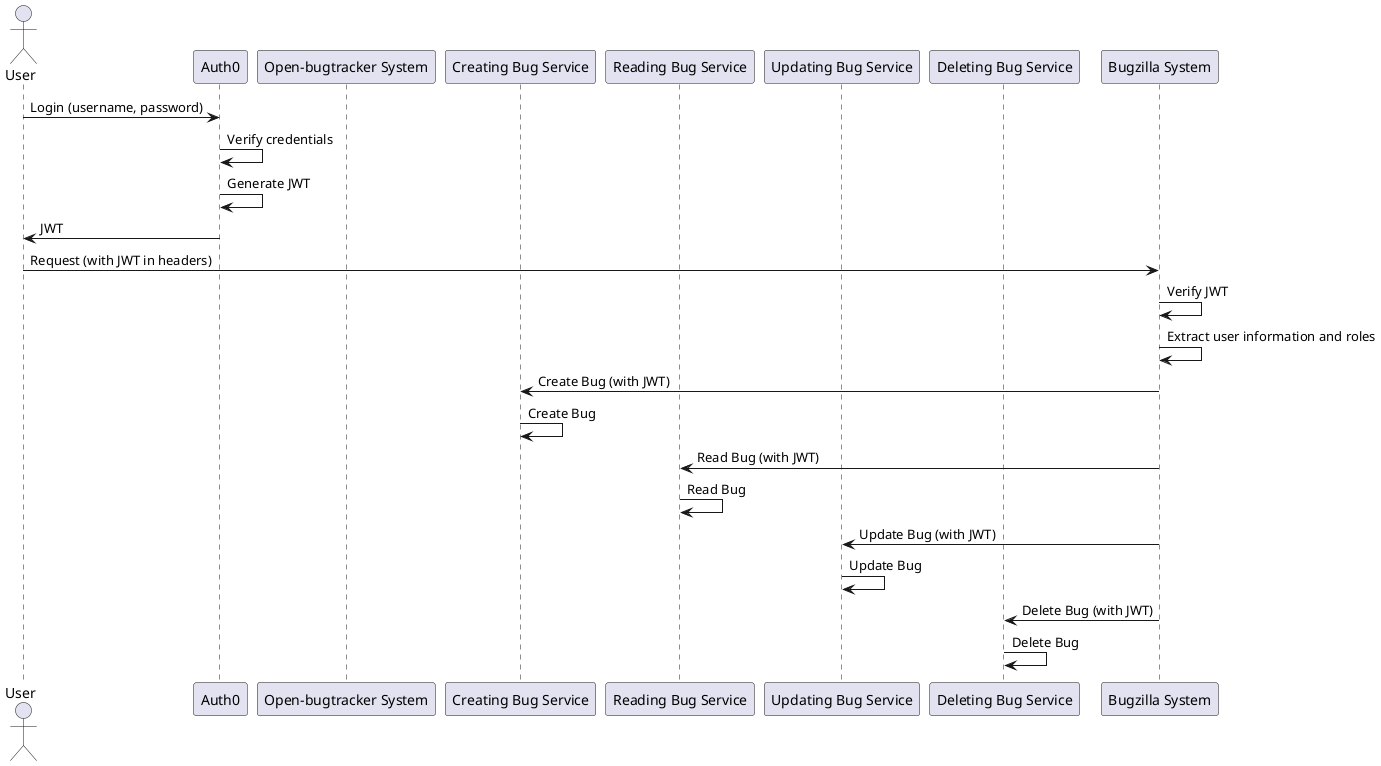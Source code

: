 @startuml

actor User

participant Auth0

participant "Open-bugtracker System"

participant "Creating Bug Service"

participant "Reading Bug Service"

participant "Updating Bug Service"

participant "Deleting Bug Service"

User -> Auth0: Login (username, password)

Auth0 -> Auth0: Verify credentials

Auth0 -> Auth0: Generate JWT

Auth0 -> User: JWT

User -> "Bugzilla System": Request (with JWT in headers)

"Bugzilla System" -> "Bugzilla System": Verify JWT

"Bugzilla System" -> "Bugzilla System": Extract user information and roles

"Bugzilla System" -> "Creating Bug Service": Create Bug (with JWT)

"Creating Bug Service" -> "Creating Bug Service": Create Bug

"Bugzilla System" -> "Reading Bug Service": Read Bug (with JWT)

"Reading Bug Service" -> "Reading Bug Service": Read Bug

"Bugzilla System" -> "Updating Bug Service": Update Bug (with JWT)

"Updating Bug Service" -> "Updating Bug Service": Update Bug

"Bugzilla System" -> "Deleting Bug Service": Delete Bug (with JWT)

"Deleting Bug Service" -> "Deleting Bug Service": Delete Bug

@enduml
